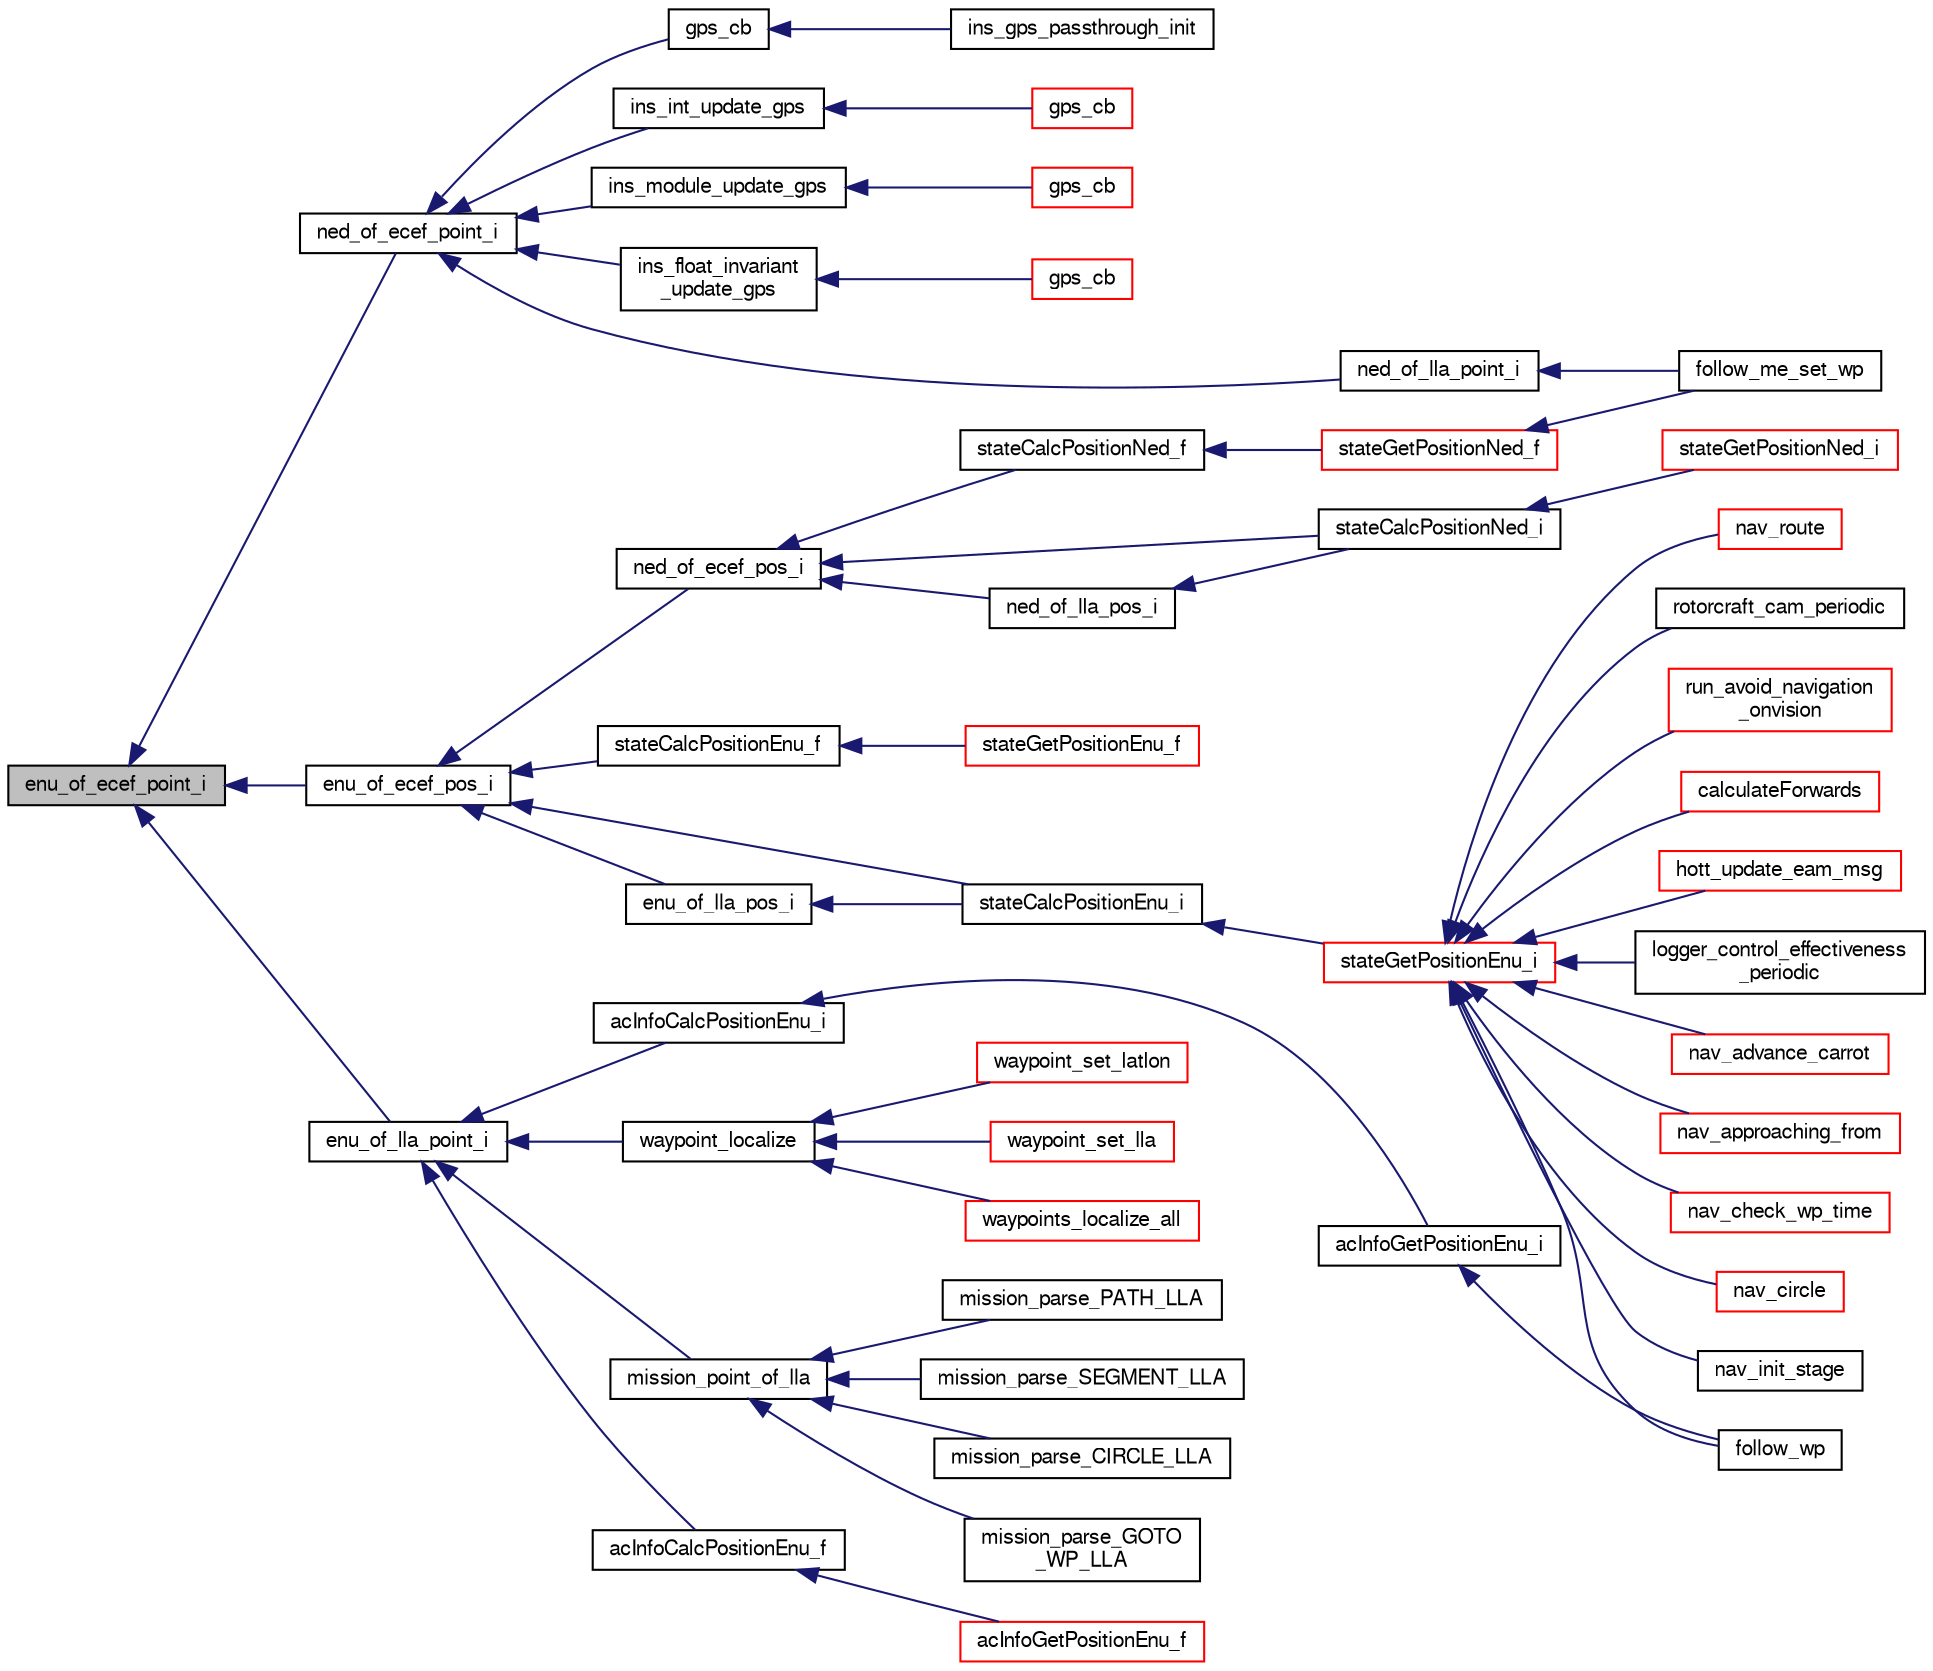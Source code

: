 digraph "enu_of_ecef_point_i"
{
  edge [fontname="FreeSans",fontsize="10",labelfontname="FreeSans",labelfontsize="10"];
  node [fontname="FreeSans",fontsize="10",shape=record];
  rankdir="LR";
  Node1 [label="enu_of_ecef_point_i",height=0.2,width=0.4,color="black", fillcolor="grey75", style="filled", fontcolor="black"];
  Node1 -> Node2 [dir="back",color="midnightblue",fontsize="10",style="solid",fontname="FreeSans"];
  Node2 [label="enu_of_ecef_pos_i",height=0.2,width=0.4,color="black", fillcolor="white", style="filled",URL="$group__math__geodetic__int.html#ga710a45725431766f0a003ba93cb58a11",tooltip="Convert a ECEF position to local ENU. "];
  Node2 -> Node3 [dir="back",color="midnightblue",fontsize="10",style="solid",fontname="FreeSans"];
  Node3 [label="ned_of_ecef_pos_i",height=0.2,width=0.4,color="black", fillcolor="white", style="filled",URL="$group__math__geodetic__int.html#ga55c109fccf11d3699553122869dfd38b",tooltip="Convert a ECEF position to local NED. "];
  Node3 -> Node4 [dir="back",color="midnightblue",fontsize="10",style="solid",fontname="FreeSans"];
  Node4 [label="ned_of_lla_pos_i",height=0.2,width=0.4,color="black", fillcolor="white", style="filled",URL="$group__math__geodetic__int.html#ga196c47e1d20669076a358d0f4317e093",tooltip="Convert a point from LLA to local NED. "];
  Node4 -> Node5 [dir="back",color="midnightblue",fontsize="10",style="solid",fontname="FreeSans"];
  Node5 [label="stateCalcPositionNed_i",height=0.2,width=0.4,color="black", fillcolor="white", style="filled",URL="$group__state__position.html#gac60dff329c00697fc9fcc459406293c9"];
  Node5 -> Node6 [dir="back",color="midnightblue",fontsize="10",style="solid",fontname="FreeSans"];
  Node6 [label="stateGetPositionNed_i",height=0.2,width=0.4,color="red", fillcolor="white", style="filled",URL="$group__state__position.html#gaf9a3b3ed4f6a011ae65d49d78bf4aa25",tooltip="Get position in local NED coordinates (int). "];
  Node3 -> Node5 [dir="back",color="midnightblue",fontsize="10",style="solid",fontname="FreeSans"];
  Node3 -> Node7 [dir="back",color="midnightblue",fontsize="10",style="solid",fontname="FreeSans"];
  Node7 [label="stateCalcPositionNed_f",height=0.2,width=0.4,color="black", fillcolor="white", style="filled",URL="$group__state__position.html#ga480ea806b0ffe839df24d856b7ce0261"];
  Node7 -> Node8 [dir="back",color="midnightblue",fontsize="10",style="solid",fontname="FreeSans"];
  Node8 [label="stateGetPositionNed_f",height=0.2,width=0.4,color="red", fillcolor="white", style="filled",URL="$group__state__position.html#gac1b41866b307723e3ad8ddd566d4f627",tooltip="Get position in local NED coordinates (float). "];
  Node8 -> Node9 [dir="back",color="midnightblue",fontsize="10",style="solid",fontname="FreeSans"];
  Node9 [label="follow_me_set_wp",height=0.2,width=0.4,color="black", fillcolor="white", style="filled",URL="$ctrl_2follow__me_8h.html#a7e5c2903825aa9815752b1fd8105dc15",tooltip="run function "];
  Node2 -> Node10 [dir="back",color="midnightblue",fontsize="10",style="solid",fontname="FreeSans"];
  Node10 [label="enu_of_lla_pos_i",height=0.2,width=0.4,color="black", fillcolor="white", style="filled",URL="$group__math__geodetic__int.html#gae42bb4930966f1c362524f95bb5d7d6e",tooltip="Convert a point from LLA to local ENU. "];
  Node10 -> Node11 [dir="back",color="midnightblue",fontsize="10",style="solid",fontname="FreeSans"];
  Node11 [label="stateCalcPositionEnu_i",height=0.2,width=0.4,color="black", fillcolor="white", style="filled",URL="$group__state__position.html#gaf61c3a86bc000852a2d27d5727ceaa91"];
  Node11 -> Node12 [dir="back",color="midnightblue",fontsize="10",style="solid",fontname="FreeSans"];
  Node12 [label="stateGetPositionEnu_i",height=0.2,width=0.4,color="red", fillcolor="white", style="filled",URL="$group__state__position.html#gaf326b26862d91ded4ee4e856a511df47",tooltip="Get position in local ENU coordinates (int). "];
  Node12 -> Node13 [dir="back",color="midnightblue",fontsize="10",style="solid",fontname="FreeSans"];
  Node13 [label="calculateForwards",height=0.2,width=0.4,color="red", fillcolor="white", style="filled",URL="$mav__exercise_8c.html#a4e5570532574857283bde2f3437c5375"];
  Node12 -> Node14 [dir="back",color="midnightblue",fontsize="10",style="solid",fontname="FreeSans"];
  Node14 [label="follow_wp",height=0.2,width=0.4,color="black", fillcolor="white", style="filled",URL="$follow_8h.html#a193d671739e35bbb235456cb3b65e9ff"];
  Node12 -> Node15 [dir="back",color="midnightblue",fontsize="10",style="solid",fontname="FreeSans"];
  Node15 [label="hott_update_eam_msg",height=0.2,width=0.4,color="red", fillcolor="white", style="filled",URL="$hott__eam_8h.html#a35e5d6a8530dfc81c2402694e03ea334"];
  Node12 -> Node16 [dir="back",color="midnightblue",fontsize="10",style="solid",fontname="FreeSans"];
  Node16 [label="logger_control_effectiveness\l_periodic",height=0.2,width=0.4,color="black", fillcolor="white", style="filled",URL="$logger__control__effectiveness_8h.html#a34e7856739170b664a5dffcef7f4e5f1",tooltip="Log the values to file. "];
  Node12 -> Node17 [dir="back",color="midnightblue",fontsize="10",style="solid",fontname="FreeSans"];
  Node17 [label="nav_advance_carrot",height=0.2,width=0.4,color="red", fillcolor="white", style="filled",URL="$rotorcraft_2navigation_8c.html#ada866aaf327a9845a2d6d28670e98d96"];
  Node12 -> Node18 [dir="back",color="midnightblue",fontsize="10",style="solid",fontname="FreeSans"];
  Node18 [label="nav_approaching_from",height=0.2,width=0.4,color="red", fillcolor="white", style="filled",URL="$rotorcraft_2navigation_8h.html#aaf9918ecc77bfcd04db5946530d1f9b7",tooltip="Proximity tests on approaching a wp. "];
  Node12 -> Node19 [dir="back",color="midnightblue",fontsize="10",style="solid",fontname="FreeSans"];
  Node19 [label="nav_check_wp_time",height=0.2,width=0.4,color="red", fillcolor="white", style="filled",URL="$rotorcraft_2navigation_8h.html#a4381f9224d669f33836459287c2941fb",tooltip="Check the time spent in a radius of &#39;ARRIVED_AT_WAYPOINT&#39; around a wp. "];
  Node12 -> Node20 [dir="back",color="midnightblue",fontsize="10",style="solid",fontname="FreeSans"];
  Node20 [label="nav_circle",height=0.2,width=0.4,color="red", fillcolor="white", style="filled",URL="$rotorcraft_2navigation_8h.html#a36cb2df1c3d4dfeee909f2ebc8b38d64"];
  Node12 -> Node21 [dir="back",color="midnightblue",fontsize="10",style="solid",fontname="FreeSans"];
  Node21 [label="nav_init_stage",height=0.2,width=0.4,color="black", fillcolor="white", style="filled",URL="$rotorcraft_2navigation_8c.html#a2580ee456d7dd3d157fd7c43ad2eac2d",tooltip="needs to be implemented by fixedwing and rotorcraft seperately "];
  Node12 -> Node22 [dir="back",color="midnightblue",fontsize="10",style="solid",fontname="FreeSans"];
  Node22 [label="nav_route",height=0.2,width=0.4,color="red", fillcolor="white", style="filled",URL="$rotorcraft_2navigation_8h.html#aa4e109ce786671c72be665dab2d6b9ff"];
  Node12 -> Node23 [dir="back",color="midnightblue",fontsize="10",style="solid",fontname="FreeSans"];
  Node23 [label="rotorcraft_cam_periodic",height=0.2,width=0.4,color="black", fillcolor="white", style="filled",URL="$rotorcraft__cam_8h.html#a64fb59f54ef1b4ddcec941fbe4cb8d9e"];
  Node12 -> Node24 [dir="back",color="midnightblue",fontsize="10",style="solid",fontname="FreeSans"];
  Node24 [label="run_avoid_navigation\l_onvision",height=0.2,width=0.4,color="red", fillcolor="white", style="filled",URL="$avoid__navigation_8h.html#afbb250f65364e84c51f0df86da67eb05"];
  Node2 -> Node11 [dir="back",color="midnightblue",fontsize="10",style="solid",fontname="FreeSans"];
  Node2 -> Node25 [dir="back",color="midnightblue",fontsize="10",style="solid",fontname="FreeSans"];
  Node25 [label="stateCalcPositionEnu_f",height=0.2,width=0.4,color="black", fillcolor="white", style="filled",URL="$group__state__position.html#ga718066acd9581365ca5c2aacb29130fd"];
  Node25 -> Node26 [dir="back",color="midnightblue",fontsize="10",style="solid",fontname="FreeSans"];
  Node26 [label="stateGetPositionEnu_f",height=0.2,width=0.4,color="red", fillcolor="white", style="filled",URL="$group__state__position.html#ga545d479db45e1a9711e59736b6d1309b",tooltip="Get position in local ENU coordinates (float). "];
  Node1 -> Node27 [dir="back",color="midnightblue",fontsize="10",style="solid",fontname="FreeSans"];
  Node27 [label="enu_of_lla_point_i",height=0.2,width=0.4,color="black", fillcolor="white", style="filled",URL="$group__math__geodetic__int.html#gab462d1e8278e0dd9cbc9ff463cde8f5e",tooltip="Convert a point from LLA to local ENU. "];
  Node27 -> Node28 [dir="back",color="midnightblue",fontsize="10",style="solid",fontname="FreeSans"];
  Node28 [label="waypoint_localize",height=0.2,width=0.4,color="black", fillcolor="white", style="filled",URL="$nav_2waypoints_8h.html#af184581f432d472b608685122f2d944d",tooltip="update local ENU coordinates from its LLA coordinates "];
  Node28 -> Node29 [dir="back",color="midnightblue",fontsize="10",style="solid",fontname="FreeSans"];
  Node29 [label="waypoint_set_latlon",height=0.2,width=0.4,color="red", fillcolor="white", style="filled",URL="$nav_2waypoints_8h.html#a8676ceec12bad6ae1a4b8e829775003e",tooltip="set waypoint latitude/longitude without updating altitude "];
  Node28 -> Node30 [dir="back",color="midnightblue",fontsize="10",style="solid",fontname="FreeSans"];
  Node30 [label="waypoint_set_lla",height=0.2,width=0.4,color="red", fillcolor="white", style="filled",URL="$nav_2waypoints_8h.html#ae5ab24779a6d54a1086c472935b21f47"];
  Node28 -> Node31 [dir="back",color="midnightblue",fontsize="10",style="solid",fontname="FreeSans"];
  Node31 [label="waypoints_localize_all",height=0.2,width=0.4,color="red", fillcolor="white", style="filled",URL="$nav_2waypoints_8h.html#a2c2d759f6328c40f66c4cc162da266bb",tooltip="update local ENU coordinates of all global waypoints "];
  Node27 -> Node32 [dir="back",color="midnightblue",fontsize="10",style="solid",fontname="FreeSans"];
  Node32 [label="mission_point_of_lla",height=0.2,width=0.4,color="black", fillcolor="white", style="filled",URL="$mission__rotorcraft__nav_8c.html#a7acc766194f30b5ae4c48a0b2addbb9f",tooltip="Utility function: converts lla (int) to local point (float) "];
  Node32 -> Node33 [dir="back",color="midnightblue",fontsize="10",style="solid",fontname="FreeSans"];
  Node33 [label="mission_parse_CIRCLE_LLA",height=0.2,width=0.4,color="black", fillcolor="white", style="filled",URL="$mission__common_8h.html#aff4d5f1fc008b07a4b312472ff956f8f"];
  Node32 -> Node34 [dir="back",color="midnightblue",fontsize="10",style="solid",fontname="FreeSans"];
  Node34 [label="mission_parse_GOTO\l_WP_LLA",height=0.2,width=0.4,color="black", fillcolor="white", style="filled",URL="$mission__common_8h.html#a0e05b413aea5474b477aac3c43dbec42"];
  Node32 -> Node35 [dir="back",color="midnightblue",fontsize="10",style="solid",fontname="FreeSans"];
  Node35 [label="mission_parse_PATH_LLA",height=0.2,width=0.4,color="black", fillcolor="white", style="filled",URL="$mission__common_8h.html#a21836256087c77243583a2e1de8c648b"];
  Node32 -> Node36 [dir="back",color="midnightblue",fontsize="10",style="solid",fontname="FreeSans"];
  Node36 [label="mission_parse_SEGMENT_LLA",height=0.2,width=0.4,color="black", fillcolor="white", style="filled",URL="$mission__common_8h.html#a3f6b94a9d68ae0afc1ae4bee904db667"];
  Node27 -> Node37 [dir="back",color="midnightblue",fontsize="10",style="solid",fontname="FreeSans"];
  Node37 [label="acInfoCalcPositionEnu_i",height=0.2,width=0.4,color="black", fillcolor="white", style="filled",URL="$group__ac__info.html#gad27d2e9d1854b608ee9d187eb51a368e"];
  Node37 -> Node38 [dir="back",color="midnightblue",fontsize="10",style="solid",fontname="FreeSans"];
  Node38 [label="acInfoGetPositionEnu_i",height=0.2,width=0.4,color="black", fillcolor="white", style="filled",URL="$group__ac__info.html#ga375088f288d8540b8f3404c6a58f4646",tooltip="Get position in local ENU coordinates (int). "];
  Node38 -> Node14 [dir="back",color="midnightblue",fontsize="10",style="solid",fontname="FreeSans"];
  Node27 -> Node39 [dir="back",color="midnightblue",fontsize="10",style="solid",fontname="FreeSans"];
  Node39 [label="acInfoCalcPositionEnu_f",height=0.2,width=0.4,color="black", fillcolor="white", style="filled",URL="$group__ac__info.html#ga5f26bc7946ecd4d712ed0baa6cbe8dd1"];
  Node39 -> Node40 [dir="back",color="midnightblue",fontsize="10",style="solid",fontname="FreeSans"];
  Node40 [label="acInfoGetPositionEnu_f",height=0.2,width=0.4,color="red", fillcolor="white", style="filled",URL="$group__ac__info.html#ga525710b691b4f60d3e55c3c4b2cb092c",tooltip="Get position in local ENU coordinates (float). "];
  Node1 -> Node41 [dir="back",color="midnightblue",fontsize="10",style="solid",fontname="FreeSans"];
  Node41 [label="ned_of_ecef_point_i",height=0.2,width=0.4,color="black", fillcolor="white", style="filled",URL="$group__math__geodetic__int.html#ga9307e97057d51e781def8a03dea804f6",tooltip="Convert a point from ECEF to local NED. "];
  Node41 -> Node42 [dir="back",color="midnightblue",fontsize="10",style="solid",fontname="FreeSans"];
  Node42 [label="ned_of_lla_point_i",height=0.2,width=0.4,color="black", fillcolor="white", style="filled",URL="$group__math__geodetic__int.html#ga6618f634b774eaf7182dfec83d68f141",tooltip="Convert a point from LLA to local NED. "];
  Node42 -> Node9 [dir="back",color="midnightblue",fontsize="10",style="solid",fontname="FreeSans"];
  Node41 -> Node43 [dir="back",color="midnightblue",fontsize="10",style="solid",fontname="FreeSans"];
  Node43 [label="ins_float_invariant\l_update_gps",height=0.2,width=0.4,color="black", fillcolor="white", style="filled",URL="$ins__float__invariant_8h.html#a61e3f6c5195a9e0e99428c7cb5981382"];
  Node43 -> Node44 [dir="back",color="midnightblue",fontsize="10",style="solid",fontname="FreeSans"];
  Node44 [label="gps_cb",height=0.2,width=0.4,color="red", fillcolor="white", style="filled",URL="$ins__float__invariant__wrapper_8c.html#a1c1656ce80fe1f1ad49fea691164dbf8"];
  Node41 -> Node45 [dir="back",color="midnightblue",fontsize="10",style="solid",fontname="FreeSans"];
  Node45 [label="gps_cb",height=0.2,width=0.4,color="black", fillcolor="white", style="filled",URL="$ins__gps__passthrough_8c.html#a1c1656ce80fe1f1ad49fea691164dbf8"];
  Node45 -> Node46 [dir="back",color="midnightblue",fontsize="10",style="solid",fontname="FreeSans"];
  Node46 [label="ins_gps_passthrough_init",height=0.2,width=0.4,color="black", fillcolor="white", style="filled",URL="$ins__gps__passthrough_8h.html#a65b4389487e1468dd9245eacf2ce07b3"];
  Node41 -> Node47 [dir="back",color="midnightblue",fontsize="10",style="solid",fontname="FreeSans"];
  Node47 [label="ins_int_update_gps",height=0.2,width=0.4,color="black", fillcolor="white", style="filled",URL="$ins__int_8h.html#a54df8c17ccf7a20d6ca09ad0b8f45db3"];
  Node47 -> Node48 [dir="back",color="midnightblue",fontsize="10",style="solid",fontname="FreeSans"];
  Node48 [label="gps_cb",height=0.2,width=0.4,color="red", fillcolor="white", style="filled",URL="$ins__int_8c.html#a1c1656ce80fe1f1ad49fea691164dbf8"];
  Node41 -> Node49 [dir="back",color="midnightblue",fontsize="10",style="solid",fontname="FreeSans"];
  Node49 [label="ins_module_update_gps",height=0.2,width=0.4,color="black", fillcolor="white", style="filled",URL="$ins__skeleton_8h.html#a100e42fb6d9efadca6cf81fbd5d57103"];
  Node49 -> Node50 [dir="back",color="midnightblue",fontsize="10",style="solid",fontname="FreeSans"];
  Node50 [label="gps_cb",height=0.2,width=0.4,color="red", fillcolor="white", style="filled",URL="$ins__skeleton_8c.html#a1c1656ce80fe1f1ad49fea691164dbf8"];
}

